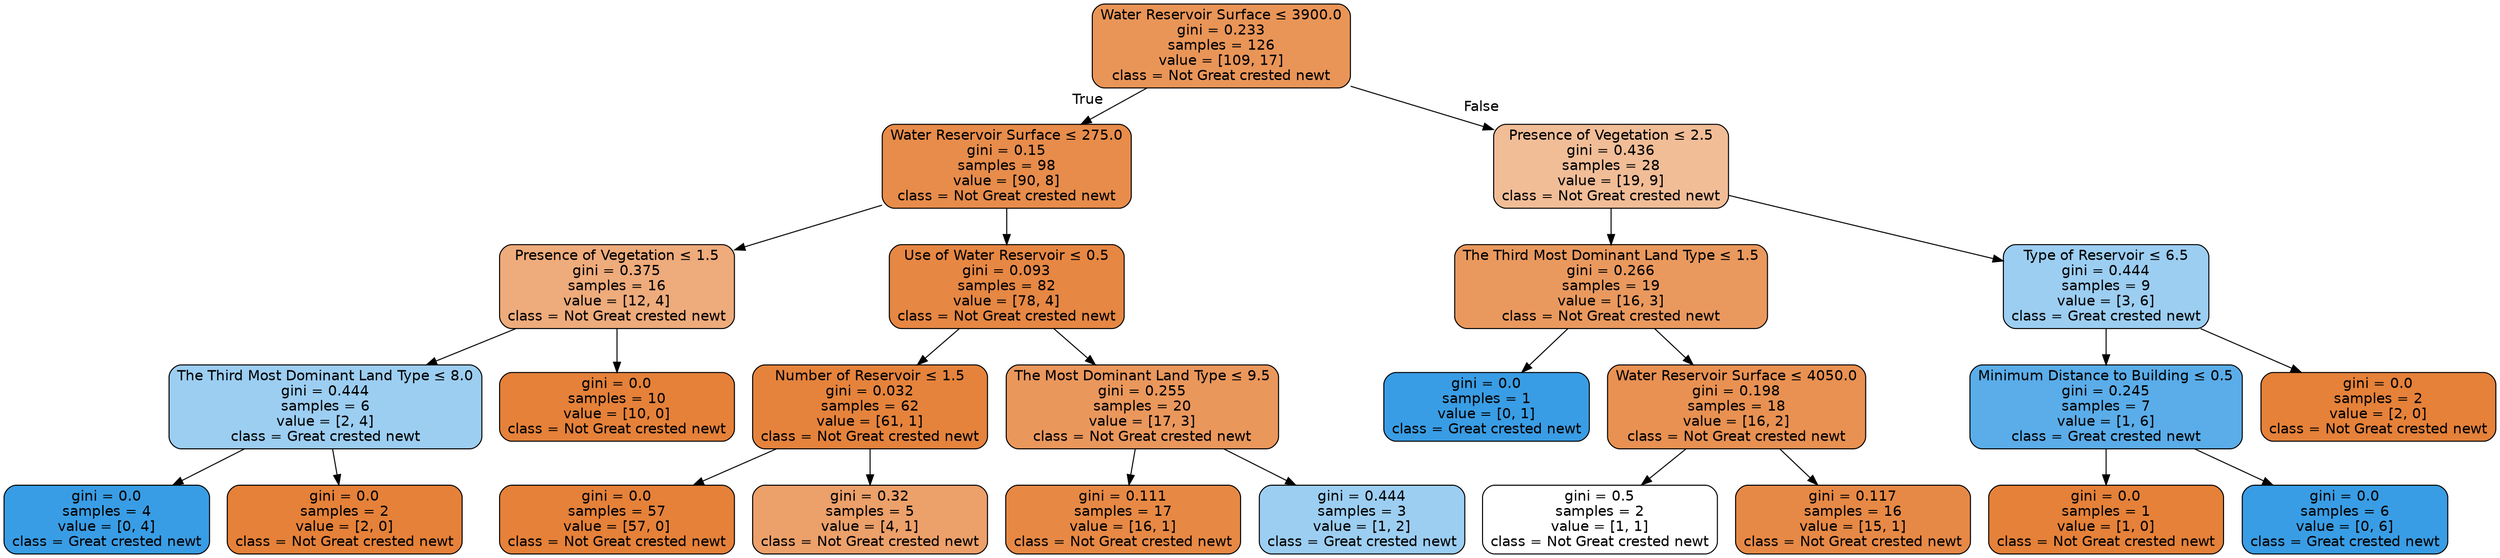 digraph Tree {
node [shape=box, style="filled, rounded", color="black", fontname=helvetica] ;
edge [fontname=helvetica] ;
0 [label=<Water Reservoir Surface &le; 3900.0<br/>gini = 0.233<br/>samples = 126<br/>value = [109, 17]<br/>class = Not Great crested newt>, fillcolor="#e99558"] ;
1 [label=<Water Reservoir Surface &le; 275.0<br/>gini = 0.15<br/>samples = 98<br/>value = [90, 8]<br/>class = Not Great crested newt>, fillcolor="#e78c4b"] ;
0 -> 1 [labeldistance=2.5, labelangle=45, headlabel="True"] ;
2 [label=<Presence of Vegetation &le; 1.5<br/>gini = 0.375<br/>samples = 16<br/>value = [12, 4]<br/>class = Not Great crested newt>, fillcolor="#eeab7b"] ;
1 -> 2 ;
3 [label=<The Third Most Dominant Land Type &le; 8.0<br/>gini = 0.444<br/>samples = 6<br/>value = [2, 4]<br/>class = Great crested newt>, fillcolor="#9ccef2"] ;
2 -> 3 ;
4 [label=<gini = 0.0<br/>samples = 4<br/>value = [0, 4]<br/>class = Great crested newt>, fillcolor="#399de5"] ;
3 -> 4 ;
5 [label=<gini = 0.0<br/>samples = 2<br/>value = [2, 0]<br/>class = Not Great crested newt>, fillcolor="#e58139"] ;
3 -> 5 ;
6 [label=<gini = 0.0<br/>samples = 10<br/>value = [10, 0]<br/>class = Not Great crested newt>, fillcolor="#e58139"] ;
2 -> 6 ;
7 [label=<Use of Water Reservoir &le; 0.5<br/>gini = 0.093<br/>samples = 82<br/>value = [78, 4]<br/>class = Not Great crested newt>, fillcolor="#e68743"] ;
1 -> 7 ;
8 [label=<Number of Reservoir &le; 1.5<br/>gini = 0.032<br/>samples = 62<br/>value = [61, 1]<br/>class = Not Great crested newt>, fillcolor="#e5833c"] ;
7 -> 8 ;
9 [label=<gini = 0.0<br/>samples = 57<br/>value = [57, 0]<br/>class = Not Great crested newt>, fillcolor="#e58139"] ;
8 -> 9 ;
10 [label=<gini = 0.32<br/>samples = 5<br/>value = [4, 1]<br/>class = Not Great crested newt>, fillcolor="#eca06a"] ;
8 -> 10 ;
11 [label=<The Most Dominant Land Type &le; 9.5<br/>gini = 0.255<br/>samples = 20<br/>value = [17, 3]<br/>class = Not Great crested newt>, fillcolor="#ea975c"] ;
7 -> 11 ;
12 [label=<gini = 0.111<br/>samples = 17<br/>value = [16, 1]<br/>class = Not Great crested newt>, fillcolor="#e78945"] ;
11 -> 12 ;
13 [label=<gini = 0.444<br/>samples = 3<br/>value = [1, 2]<br/>class = Great crested newt>, fillcolor="#9ccef2"] ;
11 -> 13 ;
14 [label=<Presence of Vegetation &le; 2.5<br/>gini = 0.436<br/>samples = 28<br/>value = [19, 9]<br/>class = Not Great crested newt>, fillcolor="#f1bd97"] ;
0 -> 14 [labeldistance=2.5, labelangle=-45, headlabel="False"] ;
15 [label=<The Third Most Dominant Land Type &le; 1.5<br/>gini = 0.266<br/>samples = 19<br/>value = [16, 3]<br/>class = Not Great crested newt>, fillcolor="#ea995e"] ;
14 -> 15 ;
16 [label=<gini = 0.0<br/>samples = 1<br/>value = [0, 1]<br/>class = Great crested newt>, fillcolor="#399de5"] ;
15 -> 16 ;
17 [label=<Water Reservoir Surface &le; 4050.0<br/>gini = 0.198<br/>samples = 18<br/>value = [16, 2]<br/>class = Not Great crested newt>, fillcolor="#e89152"] ;
15 -> 17 ;
18 [label=<gini = 0.5<br/>samples = 2<br/>value = [1, 1]<br/>class = Not Great crested newt>, fillcolor="#ffffff"] ;
17 -> 18 ;
19 [label=<gini = 0.117<br/>samples = 16<br/>value = [15, 1]<br/>class = Not Great crested newt>, fillcolor="#e78946"] ;
17 -> 19 ;
20 [label=<Type of Reservoir &le; 6.5<br/>gini = 0.444<br/>samples = 9<br/>value = [3, 6]<br/>class = Great crested newt>, fillcolor="#9ccef2"] ;
14 -> 20 ;
21 [label=<Minimum Distance to Building &le; 0.5<br/>gini = 0.245<br/>samples = 7<br/>value = [1, 6]<br/>class = Great crested newt>, fillcolor="#5aade9"] ;
20 -> 21 ;
22 [label=<gini = 0.0<br/>samples = 1<br/>value = [1, 0]<br/>class = Not Great crested newt>, fillcolor="#e58139"] ;
21 -> 22 ;
23 [label=<gini = 0.0<br/>samples = 6<br/>value = [0, 6]<br/>class = Great crested newt>, fillcolor="#399de5"] ;
21 -> 23 ;
24 [label=<gini = 0.0<br/>samples = 2<br/>value = [2, 0]<br/>class = Not Great crested newt>, fillcolor="#e58139"] ;
20 -> 24 ;
}
